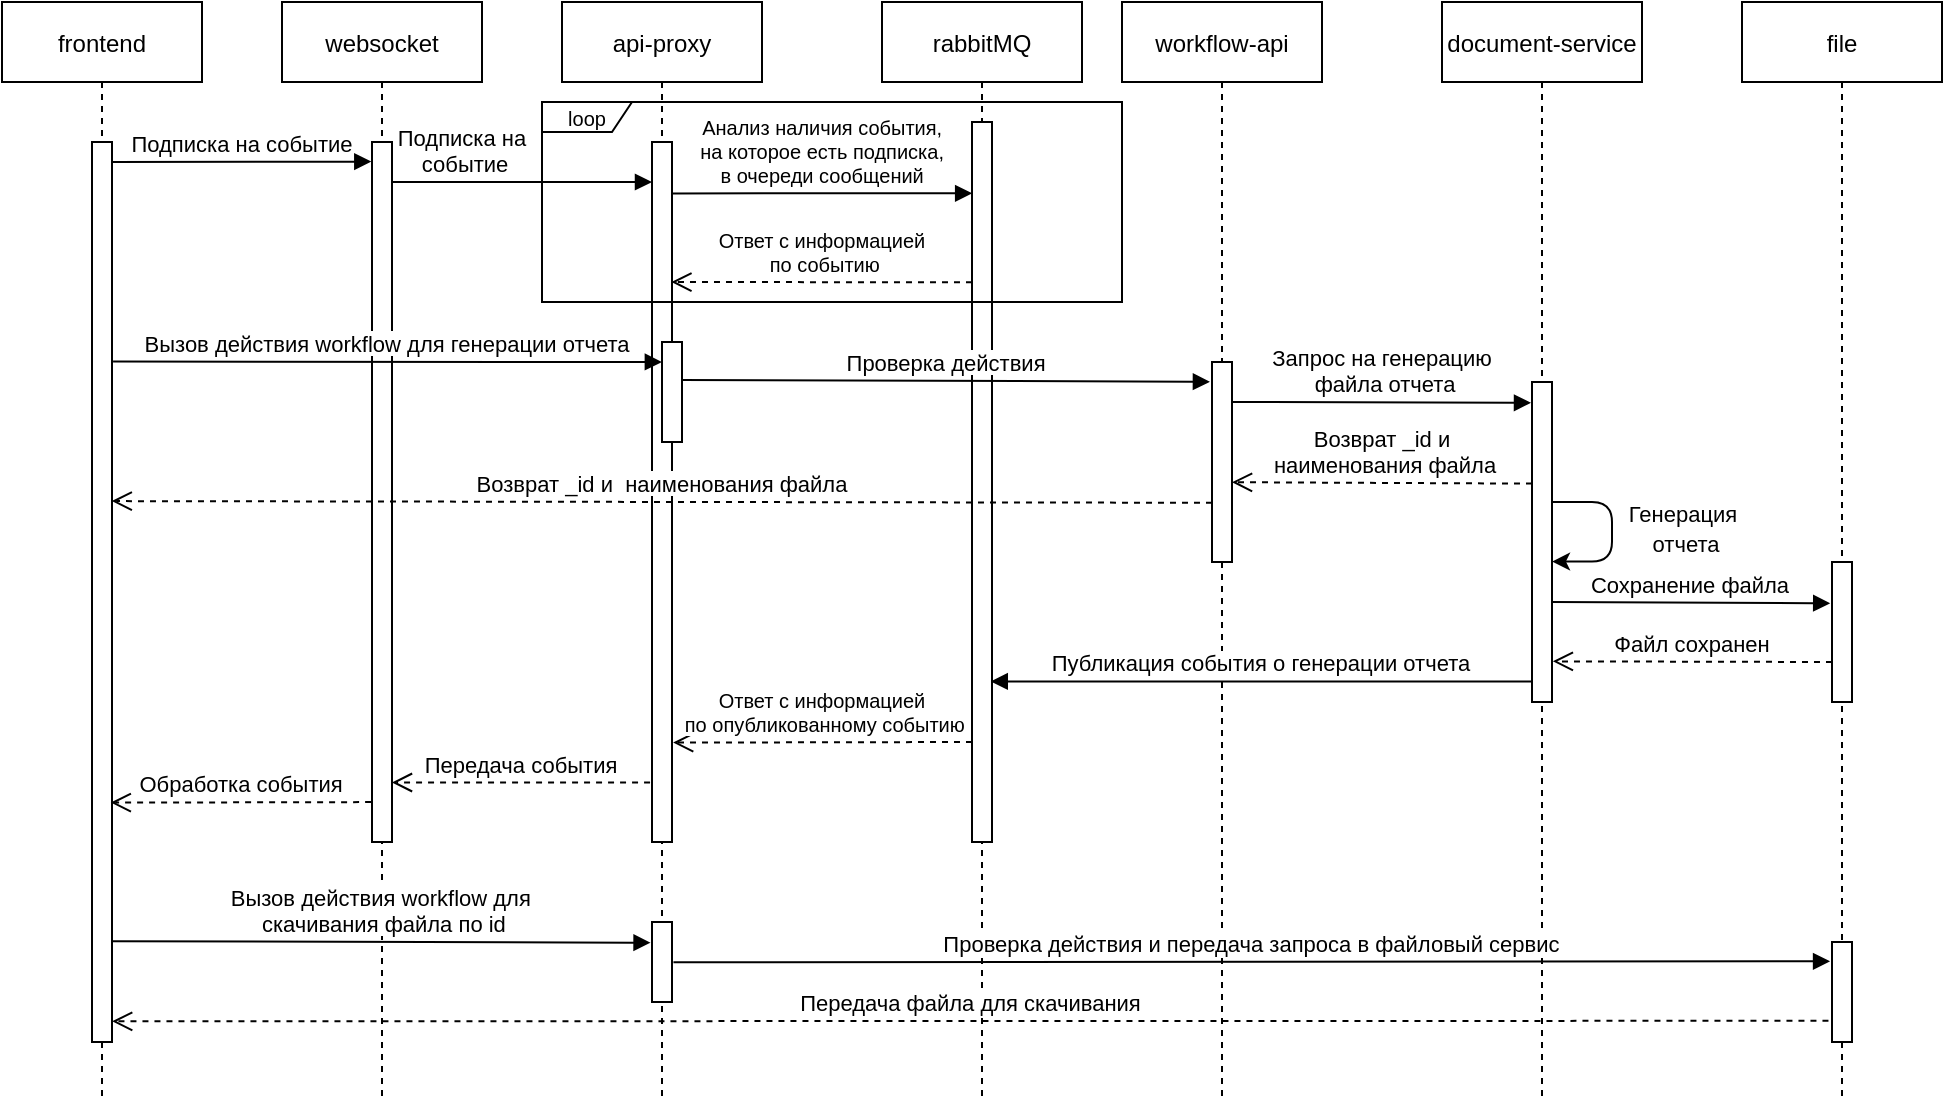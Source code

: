 <mxfile version="21.8.0" type="github">
  <diagram name="Страница — 1" id="BGPAjNNVndj-kQ1KO1jv">
    <mxGraphModel dx="1373" dy="748" grid="1" gridSize="10" guides="1" tooltips="1" connect="1" arrows="1" fold="1" page="1" pageScale="1" pageWidth="827" pageHeight="1169" math="0" shadow="0">
      <root>
        <mxCell id="0" />
        <mxCell id="1" parent="0" />
        <mxCell id="2YPwDXGV4YwHhZf0TQoE-1" value="frontend" style="shape=umlLifeline;perimeter=lifelinePerimeter;container=1;collapsible=0;recursiveResize=0;rounded=0;shadow=0;strokeWidth=1;" vertex="1" parent="1">
          <mxGeometry x="40" y="40" width="100" height="550" as="geometry" />
        </mxCell>
        <mxCell id="2YPwDXGV4YwHhZf0TQoE-25" value="" style="points=[];perimeter=orthogonalPerimeter;rounded=0;shadow=0;strokeWidth=1;" vertex="1" parent="2YPwDXGV4YwHhZf0TQoE-1">
          <mxGeometry x="45" y="70" width="10" height="450" as="geometry" />
        </mxCell>
        <mxCell id="2YPwDXGV4YwHhZf0TQoE-26" value="Подписка на событие" style="verticalAlign=bottom;endArrow=block;shadow=0;strokeWidth=1;exitX=0.993;exitY=0.164;exitDx=0;exitDy=0;exitPerimeter=0;entryX=-0.035;entryY=0.028;entryDx=0;entryDy=0;entryPerimeter=0;" edge="1" parent="2YPwDXGV4YwHhZf0TQoE-1" target="2YPwDXGV4YwHhZf0TQoE-28">
          <mxGeometry relative="1" as="geometry">
            <mxPoint x="55.0" y="80" as="sourcePoint" />
            <mxPoint x="180" y="80" as="targetPoint" />
          </mxGeometry>
        </mxCell>
        <mxCell id="2YPwDXGV4YwHhZf0TQoE-5" value="websocket" style="shape=umlLifeline;perimeter=lifelinePerimeter;container=1;collapsible=0;recursiveResize=0;rounded=0;shadow=0;strokeWidth=1;" vertex="1" parent="1">
          <mxGeometry x="180" y="40" width="100" height="550" as="geometry" />
        </mxCell>
        <mxCell id="2YPwDXGV4YwHhZf0TQoE-28" value="" style="points=[];perimeter=orthogonalPerimeter;rounded=0;shadow=0;strokeWidth=1;" vertex="1" parent="2YPwDXGV4YwHhZf0TQoE-5">
          <mxGeometry x="45" y="70" width="10" height="350" as="geometry" />
        </mxCell>
        <mxCell id="2YPwDXGV4YwHhZf0TQoE-31" value="Подписка на&#xa; событие" style="verticalAlign=bottom;endArrow=block;shadow=0;strokeWidth=1;exitX=0.993;exitY=0.164;exitDx=0;exitDy=0;exitPerimeter=0;entryX=0.003;entryY=0.037;entryDx=0;entryDy=0;entryPerimeter=0;" edge="1" parent="2YPwDXGV4YwHhZf0TQoE-5">
          <mxGeometry x="-0.462" relative="1" as="geometry">
            <mxPoint x="55.0" y="90" as="sourcePoint" />
            <mxPoint x="185" y="90" as="targetPoint" />
            <mxPoint as="offset" />
          </mxGeometry>
        </mxCell>
        <mxCell id="2YPwDXGV4YwHhZf0TQoE-8" value="api-proxy" style="shape=umlLifeline;perimeter=lifelinePerimeter;container=1;collapsible=0;recursiveResize=0;rounded=0;shadow=0;strokeWidth=1;" vertex="1" parent="1">
          <mxGeometry x="320" y="40" width="100" height="550" as="geometry" />
        </mxCell>
        <mxCell id="2YPwDXGV4YwHhZf0TQoE-30" value="" style="points=[];perimeter=orthogonalPerimeter;rounded=0;shadow=0;strokeWidth=1;" vertex="1" parent="2YPwDXGV4YwHhZf0TQoE-8">
          <mxGeometry x="45" y="70" width="10" height="350" as="geometry" />
        </mxCell>
        <mxCell id="2YPwDXGV4YwHhZf0TQoE-36" value="" style="points=[];perimeter=orthogonalPerimeter;rounded=0;shadow=0;strokeWidth=1;" vertex="1" parent="2YPwDXGV4YwHhZf0TQoE-8">
          <mxGeometry x="50" y="170" width="10" height="50" as="geometry" />
        </mxCell>
        <mxCell id="2YPwDXGV4YwHhZf0TQoE-86" value="" style="points=[];perimeter=orthogonalPerimeter;rounded=0;shadow=0;strokeWidth=1;" vertex="1" parent="2YPwDXGV4YwHhZf0TQoE-8">
          <mxGeometry x="45" y="460" width="10" height="40" as="geometry" />
        </mxCell>
        <mxCell id="2YPwDXGV4YwHhZf0TQoE-10" value="rabbitMQ" style="shape=umlLifeline;perimeter=lifelinePerimeter;container=1;collapsible=0;recursiveResize=0;rounded=0;shadow=0;strokeWidth=1;" vertex="1" parent="1">
          <mxGeometry x="480" y="40" width="100" height="550" as="geometry" />
        </mxCell>
        <mxCell id="2YPwDXGV4YwHhZf0TQoE-32" value="" style="points=[];perimeter=orthogonalPerimeter;rounded=0;shadow=0;strokeWidth=1;" vertex="1" parent="2YPwDXGV4YwHhZf0TQoE-10">
          <mxGeometry x="45" y="60" width="10" height="360" as="geometry" />
        </mxCell>
        <mxCell id="2YPwDXGV4YwHhZf0TQoE-53" value="Ответ с информацией&#xa; по событию" style="verticalAlign=bottom;endArrow=open;dashed=1;endSize=8;shadow=0;strokeWidth=1;exitX=-0.085;exitY=0.227;exitDx=0;exitDy=0;exitPerimeter=0;entryX=0.968;entryY=0.171;entryDx=0;entryDy=0;entryPerimeter=0;fontSize=10;" edge="1" parent="2YPwDXGV4YwHhZf0TQoE-10">
          <mxGeometry relative="1" as="geometry">
            <mxPoint x="-105.32" y="140.0" as="targetPoint" />
            <mxPoint x="45" y="140.15" as="sourcePoint" />
          </mxGeometry>
        </mxCell>
        <mxCell id="2YPwDXGV4YwHhZf0TQoE-54" value="Ответ с информацией&#xa; по опубликованному событию" style="verticalAlign=bottom;endArrow=open;dashed=1;endSize=8;shadow=0;strokeWidth=1;exitX=-0.085;exitY=0.227;exitDx=0;exitDy=0;exitPerimeter=0;entryX=1.055;entryY=0.858;entryDx=0;entryDy=0;entryPerimeter=0;fontSize=10;" edge="1" parent="2YPwDXGV4YwHhZf0TQoE-10" target="2YPwDXGV4YwHhZf0TQoE-30">
          <mxGeometry x="0.004" relative="1" as="geometry">
            <mxPoint x="-100" y="370" as="targetPoint" />
            <mxPoint x="45" y="370" as="sourcePoint" />
            <mxPoint as="offset" />
          </mxGeometry>
        </mxCell>
        <mxCell id="2YPwDXGV4YwHhZf0TQoE-14" value="document-service" style="shape=umlLifeline;perimeter=lifelinePerimeter;container=1;collapsible=0;recursiveResize=0;rounded=0;shadow=0;strokeWidth=1;" vertex="1" parent="1">
          <mxGeometry x="760" y="40" width="100" height="550" as="geometry" />
        </mxCell>
        <mxCell id="2YPwDXGV4YwHhZf0TQoE-41" value="" style="points=[];perimeter=orthogonalPerimeter;rounded=0;shadow=0;strokeWidth=1;" vertex="1" parent="2YPwDXGV4YwHhZf0TQoE-14">
          <mxGeometry x="45" y="190" width="10" height="160" as="geometry" />
        </mxCell>
        <mxCell id="2YPwDXGV4YwHhZf0TQoE-11" value="workflow-api" style="shape=umlLifeline;perimeter=lifelinePerimeter;container=1;collapsible=0;recursiveResize=0;rounded=0;shadow=0;strokeWidth=1;" vertex="1" parent="2YPwDXGV4YwHhZf0TQoE-14">
          <mxGeometry x="-160" width="100" height="550" as="geometry" />
        </mxCell>
        <mxCell id="2YPwDXGV4YwHhZf0TQoE-37" value="" style="points=[];perimeter=orthogonalPerimeter;rounded=0;shadow=0;strokeWidth=1;" vertex="1" parent="2YPwDXGV4YwHhZf0TQoE-11">
          <mxGeometry x="45" y="180" width="10" height="100" as="geometry" />
        </mxCell>
        <mxCell id="2YPwDXGV4YwHhZf0TQoE-39" value="Запрос на генерацию&#xa; файла отчета" style="verticalAlign=bottom;endArrow=block;shadow=0;strokeWidth=1;exitX=1.041;exitY=0.264;exitDx=0;exitDy=0;exitPerimeter=0;entryX=-0.05;entryY=0.065;entryDx=0;entryDy=0;entryPerimeter=0;" edge="1" parent="2YPwDXGV4YwHhZf0TQoE-11" target="2YPwDXGV4YwHhZf0TQoE-41">
          <mxGeometry relative="1" as="geometry">
            <mxPoint x="55" y="200" as="sourcePoint" />
            <mxPoint x="200" y="200" as="targetPoint" />
          </mxGeometry>
        </mxCell>
        <mxCell id="2YPwDXGV4YwHhZf0TQoE-44" value="Возврат _id и  наименования файла" style="verticalAlign=bottom;endArrow=open;dashed=1;endSize=8;shadow=0;strokeWidth=1;exitX=-0.085;exitY=0.227;exitDx=0;exitDy=0;exitPerimeter=0;entryX=0.987;entryY=0.399;entryDx=0;entryDy=0;entryPerimeter=0;" edge="1" parent="2YPwDXGV4YwHhZf0TQoE-11" target="2YPwDXGV4YwHhZf0TQoE-25">
          <mxGeometry relative="1" as="geometry">
            <mxPoint x="-500" y="250" as="targetPoint" />
            <mxPoint x="45.0" y="250.39" as="sourcePoint" />
          </mxGeometry>
        </mxCell>
        <mxCell id="2YPwDXGV4YwHhZf0TQoE-45" value="" style="edgeStyle=elbowEdgeStyle;elbow=horizontal;endArrow=classic;html=1;exitX=1.039;exitY=0.003;exitDx=0;exitDy=0;exitPerimeter=0;" edge="1" parent="2YPwDXGV4YwHhZf0TQoE-14">
          <mxGeometry width="50" height="50" relative="1" as="geometry">
            <mxPoint x="55.39" y="250" as="sourcePoint" />
            <mxPoint x="55" y="279.76" as="targetPoint" />
            <Array as="points">
              <mxPoint x="85" y="279.76" />
              <mxPoint x="85" y="248.76" />
            </Array>
          </mxGeometry>
        </mxCell>
        <mxCell id="2YPwDXGV4YwHhZf0TQoE-42" value="Возврат _id и&#xa; наименования файла" style="verticalAlign=bottom;endArrow=open;dashed=1;endSize=8;shadow=0;strokeWidth=1;exitX=-0.085;exitY=0.227;exitDx=0;exitDy=0;exitPerimeter=0;entryX=1;entryY=0.601;entryDx=0;entryDy=0;entryPerimeter=0;" edge="1" parent="2YPwDXGV4YwHhZf0TQoE-14" target="2YPwDXGV4YwHhZf0TQoE-37">
          <mxGeometry relative="1" as="geometry">
            <mxPoint x="-100" y="240" as="targetPoint" />
            <mxPoint x="45.0" y="240.81" as="sourcePoint" />
          </mxGeometry>
        </mxCell>
        <mxCell id="2YPwDXGV4YwHhZf0TQoE-21" value="file" style="shape=umlLifeline;perimeter=lifelinePerimeter;container=1;collapsible=0;recursiveResize=0;rounded=0;shadow=0;strokeWidth=1;" vertex="1" parent="1">
          <mxGeometry x="910" y="40" width="100" height="550" as="geometry" />
        </mxCell>
        <mxCell id="2YPwDXGV4YwHhZf0TQoE-48" value="" style="points=[];perimeter=orthogonalPerimeter;rounded=0;shadow=0;strokeWidth=1;" vertex="1" parent="2YPwDXGV4YwHhZf0TQoE-21">
          <mxGeometry x="45" y="280" width="10" height="70" as="geometry" />
        </mxCell>
        <mxCell id="2YPwDXGV4YwHhZf0TQoE-49" value="Файл сохранен" style="verticalAlign=bottom;endArrow=open;dashed=1;endSize=8;shadow=0;strokeWidth=1;exitX=-0.085;exitY=0.227;exitDx=0;exitDy=0;exitPerimeter=0;entryX=1.041;entryY=0.873;entryDx=0;entryDy=0;entryPerimeter=0;" edge="1" parent="2YPwDXGV4YwHhZf0TQoE-21" target="2YPwDXGV4YwHhZf0TQoE-41">
          <mxGeometry relative="1" as="geometry">
            <mxPoint x="-80" y="330" as="targetPoint" />
            <mxPoint x="45" y="330" as="sourcePoint" />
          </mxGeometry>
        </mxCell>
        <mxCell id="2YPwDXGV4YwHhZf0TQoE-88" value="" style="points=[];perimeter=orthogonalPerimeter;rounded=0;shadow=0;strokeWidth=1;" vertex="1" parent="2YPwDXGV4YwHhZf0TQoE-21">
          <mxGeometry x="45" y="470" width="10" height="50" as="geometry" />
        </mxCell>
        <mxCell id="2YPwDXGV4YwHhZf0TQoE-34" value="Анализ наличия события, &#xa;на которое есть подписка, &#xa;в очереди сообщений" style="verticalAlign=bottom;endArrow=block;shadow=0;strokeWidth=1;fontSize=10;exitX=1.033;exitY=0.11;exitDx=0;exitDy=0;exitPerimeter=0;entryX=0.008;entryY=0.099;entryDx=0;entryDy=0;entryPerimeter=0;" edge="1" parent="1" target="2YPwDXGV4YwHhZf0TQoE-32">
          <mxGeometry relative="1" as="geometry">
            <mxPoint x="375.07" y="135.7" as="sourcePoint" />
            <mxPoint x="520" y="136" as="targetPoint" />
          </mxGeometry>
        </mxCell>
        <mxCell id="2YPwDXGV4YwHhZf0TQoE-35" value="Вызов действия workflow для генерации отчета" style="verticalAlign=bottom;endArrow=block;shadow=0;strokeWidth=1;entryX=-0.007;entryY=0.2;entryDx=0;entryDy=0;entryPerimeter=0;exitX=1.053;exitY=0.244;exitDx=0;exitDy=0;exitPerimeter=0;" edge="1" parent="1" source="2YPwDXGV4YwHhZf0TQoE-25" target="2YPwDXGV4YwHhZf0TQoE-36">
          <mxGeometry relative="1" as="geometry">
            <mxPoint x="100" y="220" as="sourcePoint" />
            <mxPoint x="350" y="220" as="targetPoint" />
          </mxGeometry>
        </mxCell>
        <mxCell id="2YPwDXGV4YwHhZf0TQoE-46" value="&lt;font style=&quot;font-size: 11px;&quot;&gt;Генерация&lt;br&gt;&amp;nbsp;отчета&lt;/font&gt;" style="text;html=1;align=center;verticalAlign=middle;resizable=0;points=[];autosize=1;strokeColor=none;fillColor=none;" vertex="1" parent="1">
          <mxGeometry x="840" y="283" width="80" height="40" as="geometry" />
        </mxCell>
        <mxCell id="2YPwDXGV4YwHhZf0TQoE-51" value="Публикация события о генерации отчета" style="verticalAlign=bottom;endArrow=block;shadow=0;strokeWidth=1;exitX=-0.001;exitY=0.936;exitDx=0;exitDy=0;exitPerimeter=0;entryX=0.939;entryY=0.777;entryDx=0;entryDy=0;entryPerimeter=0;" edge="1" parent="1" source="2YPwDXGV4YwHhZf0TQoE-41" target="2YPwDXGV4YwHhZf0TQoE-32">
          <mxGeometry x="0.003" relative="1" as="geometry">
            <mxPoint x="618" y="470" as="sourcePoint" />
            <mxPoint x="762" y="470" as="targetPoint" />
            <mxPoint as="offset" />
          </mxGeometry>
        </mxCell>
        <mxCell id="2YPwDXGV4YwHhZf0TQoE-38" value="Проверка действия" style="verticalAlign=bottom;endArrow=block;shadow=0;strokeWidth=1;exitX=1.003;exitY=0.379;exitDx=0;exitDy=0;exitPerimeter=0;entryX=-0.104;entryY=0.099;entryDx=0;entryDy=0;entryPerimeter=0;" edge="1" parent="1" source="2YPwDXGV4YwHhZf0TQoE-36" target="2YPwDXGV4YwHhZf0TQoE-37">
          <mxGeometry relative="1" as="geometry">
            <mxPoint x="376" y="230" as="sourcePoint" />
            <mxPoint x="670" y="230" as="targetPoint" />
          </mxGeometry>
        </mxCell>
        <mxCell id="2YPwDXGV4YwHhZf0TQoE-57" value="&lt;span style=&quot;font-size: 10px;&quot;&gt;loop&lt;/span&gt;" style="shape=umlFrame;whiteSpace=wrap;html=1;pointerEvents=0;width=45;height=15;" vertex="1" parent="1">
          <mxGeometry x="310" y="90" width="290" height="100" as="geometry" />
        </mxCell>
        <mxCell id="2YPwDXGV4YwHhZf0TQoE-55" value="Передача события" style="verticalAlign=bottom;endArrow=open;dashed=1;endSize=8;shadow=0;strokeWidth=1;exitX=-0.097;exitY=0.915;exitDx=0;exitDy=0;exitPerimeter=0;entryX=0.998;entryY=0.915;entryDx=0;entryDy=0;entryPerimeter=0;fontSize=11;" edge="1" parent="1" source="2YPwDXGV4YwHhZf0TQoE-30" target="2YPwDXGV4YwHhZf0TQoE-28">
          <mxGeometry relative="1" as="geometry">
            <mxPoint x="240" y="430" as="targetPoint" />
            <mxPoint x="380" y="430" as="sourcePoint" />
          </mxGeometry>
        </mxCell>
        <mxCell id="2YPwDXGV4YwHhZf0TQoE-56" value="Обработка события" style="verticalAlign=bottom;endArrow=open;dashed=1;endSize=8;shadow=0;strokeWidth=1;exitX=-0.045;exitY=0.943;exitDx=0;exitDy=0;exitPerimeter=0;entryX=0.937;entryY=0.734;entryDx=0;entryDy=0;entryPerimeter=0;" edge="1" parent="1" source="2YPwDXGV4YwHhZf0TQoE-28" target="2YPwDXGV4YwHhZf0TQoE-25">
          <mxGeometry relative="1" as="geometry">
            <mxPoint x="100" y="440" as="targetPoint" />
            <mxPoint x="240" y="440" as="sourcePoint" />
          </mxGeometry>
        </mxCell>
        <mxCell id="2YPwDXGV4YwHhZf0TQoE-89" value="Проверка действия и передача запроса в файловый сервис" style="verticalAlign=bottom;endArrow=block;shadow=0;strokeWidth=1;fontSize=11;entryX=-0.096;entryY=0.193;entryDx=0;entryDy=0;entryPerimeter=0;exitX=1.072;exitY=0.503;exitDx=0;exitDy=0;exitPerimeter=0;" edge="1" parent="1" source="2YPwDXGV4YwHhZf0TQoE-86" target="2YPwDXGV4YwHhZf0TQoE-88">
          <mxGeometry relative="1" as="geometry">
            <mxPoint x="380" y="520" as="sourcePoint" />
            <mxPoint x="849.69" y="520" as="targetPoint" />
          </mxGeometry>
        </mxCell>
        <mxCell id="2YPwDXGV4YwHhZf0TQoE-90" value="Передача файла для скачивания" style="verticalAlign=bottom;endArrow=open;dashed=1;endSize=8;shadow=0;strokeWidth=1;fontSize=11;exitX=-0.177;exitY=0.788;exitDx=0;exitDy=0;exitPerimeter=0;entryX=1.007;entryY=0.977;entryDx=0;entryDy=0;entryPerimeter=0;" edge="1" parent="1" source="2YPwDXGV4YwHhZf0TQoE-88" target="2YPwDXGV4YwHhZf0TQoE-25">
          <mxGeometry relative="1" as="geometry">
            <mxPoint x="350" y="550" as="targetPoint" />
            <mxPoint x="945" y="550" as="sourcePoint" />
          </mxGeometry>
        </mxCell>
        <mxCell id="2YPwDXGV4YwHhZf0TQoE-85" value="Вызов действия workflow для&#xa; скачивания файла по id" style="verticalAlign=bottom;endArrow=block;shadow=0;strokeWidth=1;fontSize=11;exitX=1.042;exitY=0.888;exitDx=0;exitDy=0;exitPerimeter=0;entryX=-0.072;entryY=0.259;entryDx=0;entryDy=0;entryPerimeter=0;" edge="1" parent="1" source="2YPwDXGV4YwHhZf0TQoE-25" target="2YPwDXGV4YwHhZf0TQoE-86">
          <mxGeometry x="-0.003" relative="1" as="geometry">
            <mxPoint x="100" y="510" as="sourcePoint" />
            <mxPoint x="360" y="510" as="targetPoint" />
            <mxPoint as="offset" />
          </mxGeometry>
        </mxCell>
        <mxCell id="2YPwDXGV4YwHhZf0TQoE-47" value="Сохранение файла" style="verticalAlign=bottom;endArrow=block;shadow=0;strokeWidth=1;exitX=1.11;exitY=0.108;exitDx=0;exitDy=0;exitPerimeter=0;entryX=-0.09;entryY=0.295;entryDx=0;entryDy=0;entryPerimeter=0;" edge="1" parent="1" target="2YPwDXGV4YwHhZf0TQoE-48">
          <mxGeometry x="-0.005" relative="1" as="geometry">
            <mxPoint x="815" y="340" as="sourcePoint" />
            <mxPoint x="950" y="340" as="targetPoint" />
            <mxPoint as="offset" />
          </mxGeometry>
        </mxCell>
      </root>
    </mxGraphModel>
  </diagram>
</mxfile>
